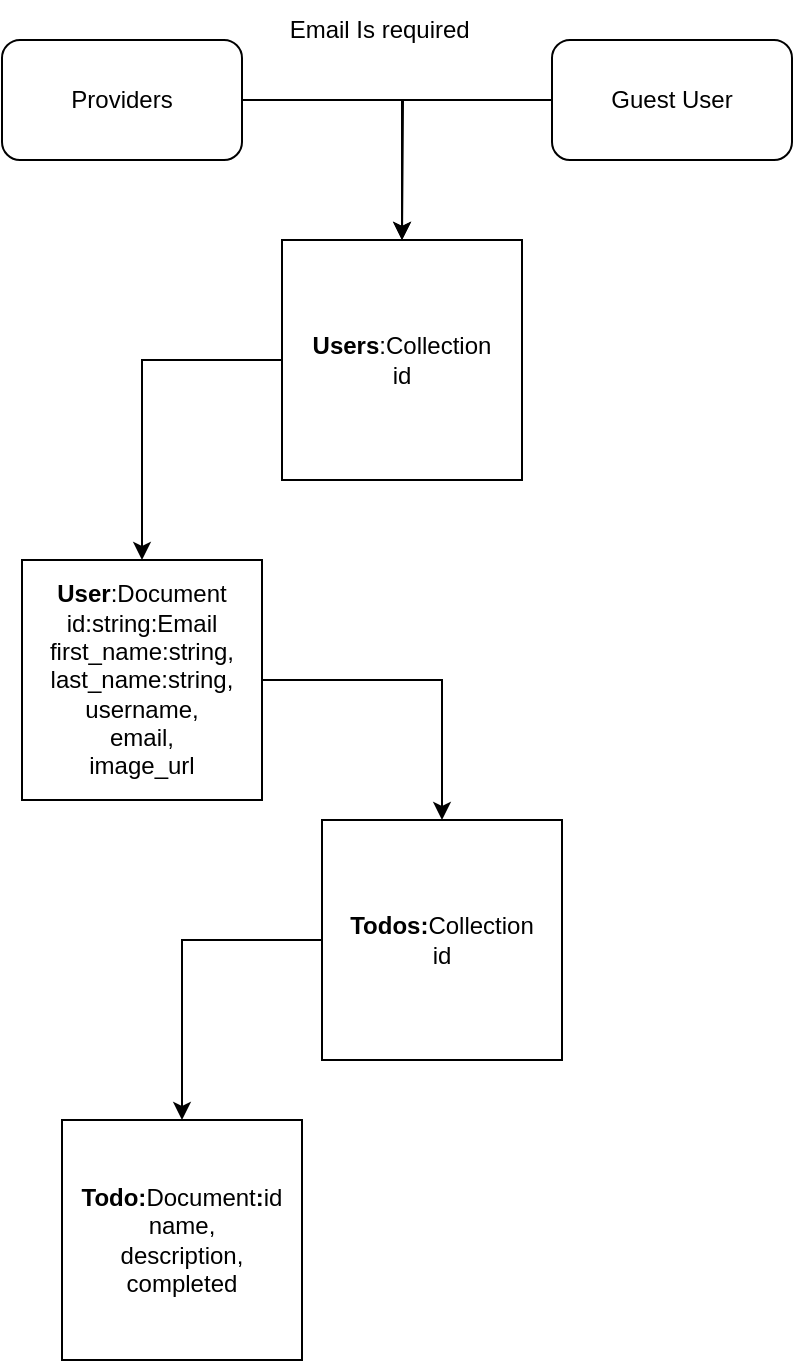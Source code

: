 <mxfile version="20.2.3" type="device"><diagram id="MP5aIiDzTXnhlrHXllw3" name="Page-1"><mxGraphModel dx="523" dy="864" grid="1" gridSize="10" guides="1" tooltips="1" connect="1" arrows="1" fold="1" page="1" pageScale="1" pageWidth="850" pageHeight="1100" math="0" shadow="0"><root><mxCell id="0"/><mxCell id="1" parent="0"/><mxCell id="13LpQ4Qd75wVZ6fK3cqc-5" value="" style="edgeStyle=orthogonalEdgeStyle;rounded=0;orthogonalLoop=1;jettySize=auto;html=1;exitX=1;exitY=0.5;exitDx=0;exitDy=0;" edge="1" parent="1" source="13LpQ4Qd75wVZ6fK3cqc-10" target="13LpQ4Qd75wVZ6fK3cqc-4"><mxGeometry relative="1" as="geometry"/></mxCell><mxCell id="13LpQ4Qd75wVZ6fK3cqc-11" value="" style="edgeStyle=orthogonalEdgeStyle;rounded=0;orthogonalLoop=1;jettySize=auto;html=1;" edge="1" parent="1" source="13LpQ4Qd75wVZ6fK3cqc-1" target="13LpQ4Qd75wVZ6fK3cqc-10"><mxGeometry relative="1" as="geometry"/></mxCell><mxCell id="13LpQ4Qd75wVZ6fK3cqc-1" value="&lt;b&gt;Users&lt;/b&gt;:Collection&lt;br&gt;id" style="whiteSpace=wrap;html=1;aspect=fixed;" vertex="1" parent="1"><mxGeometry x="170" y="140" width="120" height="120" as="geometry"/></mxCell><mxCell id="13LpQ4Qd75wVZ6fK3cqc-3" style="edgeStyle=orthogonalEdgeStyle;rounded=0;orthogonalLoop=1;jettySize=auto;html=1;" edge="1" parent="1" source="13LpQ4Qd75wVZ6fK3cqc-2" target="13LpQ4Qd75wVZ6fK3cqc-1"><mxGeometry relative="1" as="geometry"/></mxCell><mxCell id="13LpQ4Qd75wVZ6fK3cqc-2" value="Providers" style="rounded=1;whiteSpace=wrap;html=1;" vertex="1" parent="1"><mxGeometry x="30" y="40" width="120" height="60" as="geometry"/></mxCell><mxCell id="13LpQ4Qd75wVZ6fK3cqc-13" value="" style="edgeStyle=orthogonalEdgeStyle;rounded=0;orthogonalLoop=1;jettySize=auto;html=1;" edge="1" parent="1" source="13LpQ4Qd75wVZ6fK3cqc-4" target="13LpQ4Qd75wVZ6fK3cqc-12"><mxGeometry relative="1" as="geometry"/></mxCell><mxCell id="13LpQ4Qd75wVZ6fK3cqc-4" value="&lt;b&gt;Todos:&lt;/b&gt;Collection&lt;br&gt;id" style="whiteSpace=wrap;html=1;aspect=fixed;" vertex="1" parent="1"><mxGeometry x="190" y="430" width="120" height="120" as="geometry"/></mxCell><mxCell id="13LpQ4Qd75wVZ6fK3cqc-10" value="&lt;b&gt;User&lt;/b&gt;:Document&lt;br&gt;id:string:Email&lt;br&gt;first_name:string,&lt;br&gt;last_name:string,&lt;br&gt;username,&lt;br&gt;email,&lt;br&gt;image_url" style="whiteSpace=wrap;html=1;aspect=fixed;" vertex="1" parent="1"><mxGeometry x="40" y="300" width="120" height="120" as="geometry"/></mxCell><mxCell id="13LpQ4Qd75wVZ6fK3cqc-12" value="&lt;b&gt;Todo:&lt;/b&gt;Document&lt;b&gt;:&lt;/b&gt;id&lt;br&gt;name,&lt;br&gt;description,&lt;br&gt;completed" style="whiteSpace=wrap;html=1;aspect=fixed;" vertex="1" parent="1"><mxGeometry x="60" y="580" width="120" height="120" as="geometry"/></mxCell><mxCell id="13LpQ4Qd75wVZ6fK3cqc-18" style="edgeStyle=orthogonalEdgeStyle;rounded=0;orthogonalLoop=1;jettySize=auto;html=1;" edge="1" parent="1" source="13LpQ4Qd75wVZ6fK3cqc-16"><mxGeometry relative="1" as="geometry"><mxPoint x="230" y="140" as="targetPoint"/></mxGeometry></mxCell><mxCell id="13LpQ4Qd75wVZ6fK3cqc-16" value="Guest User" style="rounded=1;whiteSpace=wrap;html=1;" vertex="1" parent="1"><mxGeometry x="305" y="40" width="120" height="60" as="geometry"/></mxCell><mxCell id="13LpQ4Qd75wVZ6fK3cqc-19" value="Email Is required&amp;nbsp;" style="text;html=1;align=center;verticalAlign=middle;resizable=0;points=[];autosize=1;strokeColor=none;fillColor=none;" vertex="1" parent="1"><mxGeometry x="160" y="20" width="120" height="30" as="geometry"/></mxCell></root></mxGraphModel></diagram></mxfile>